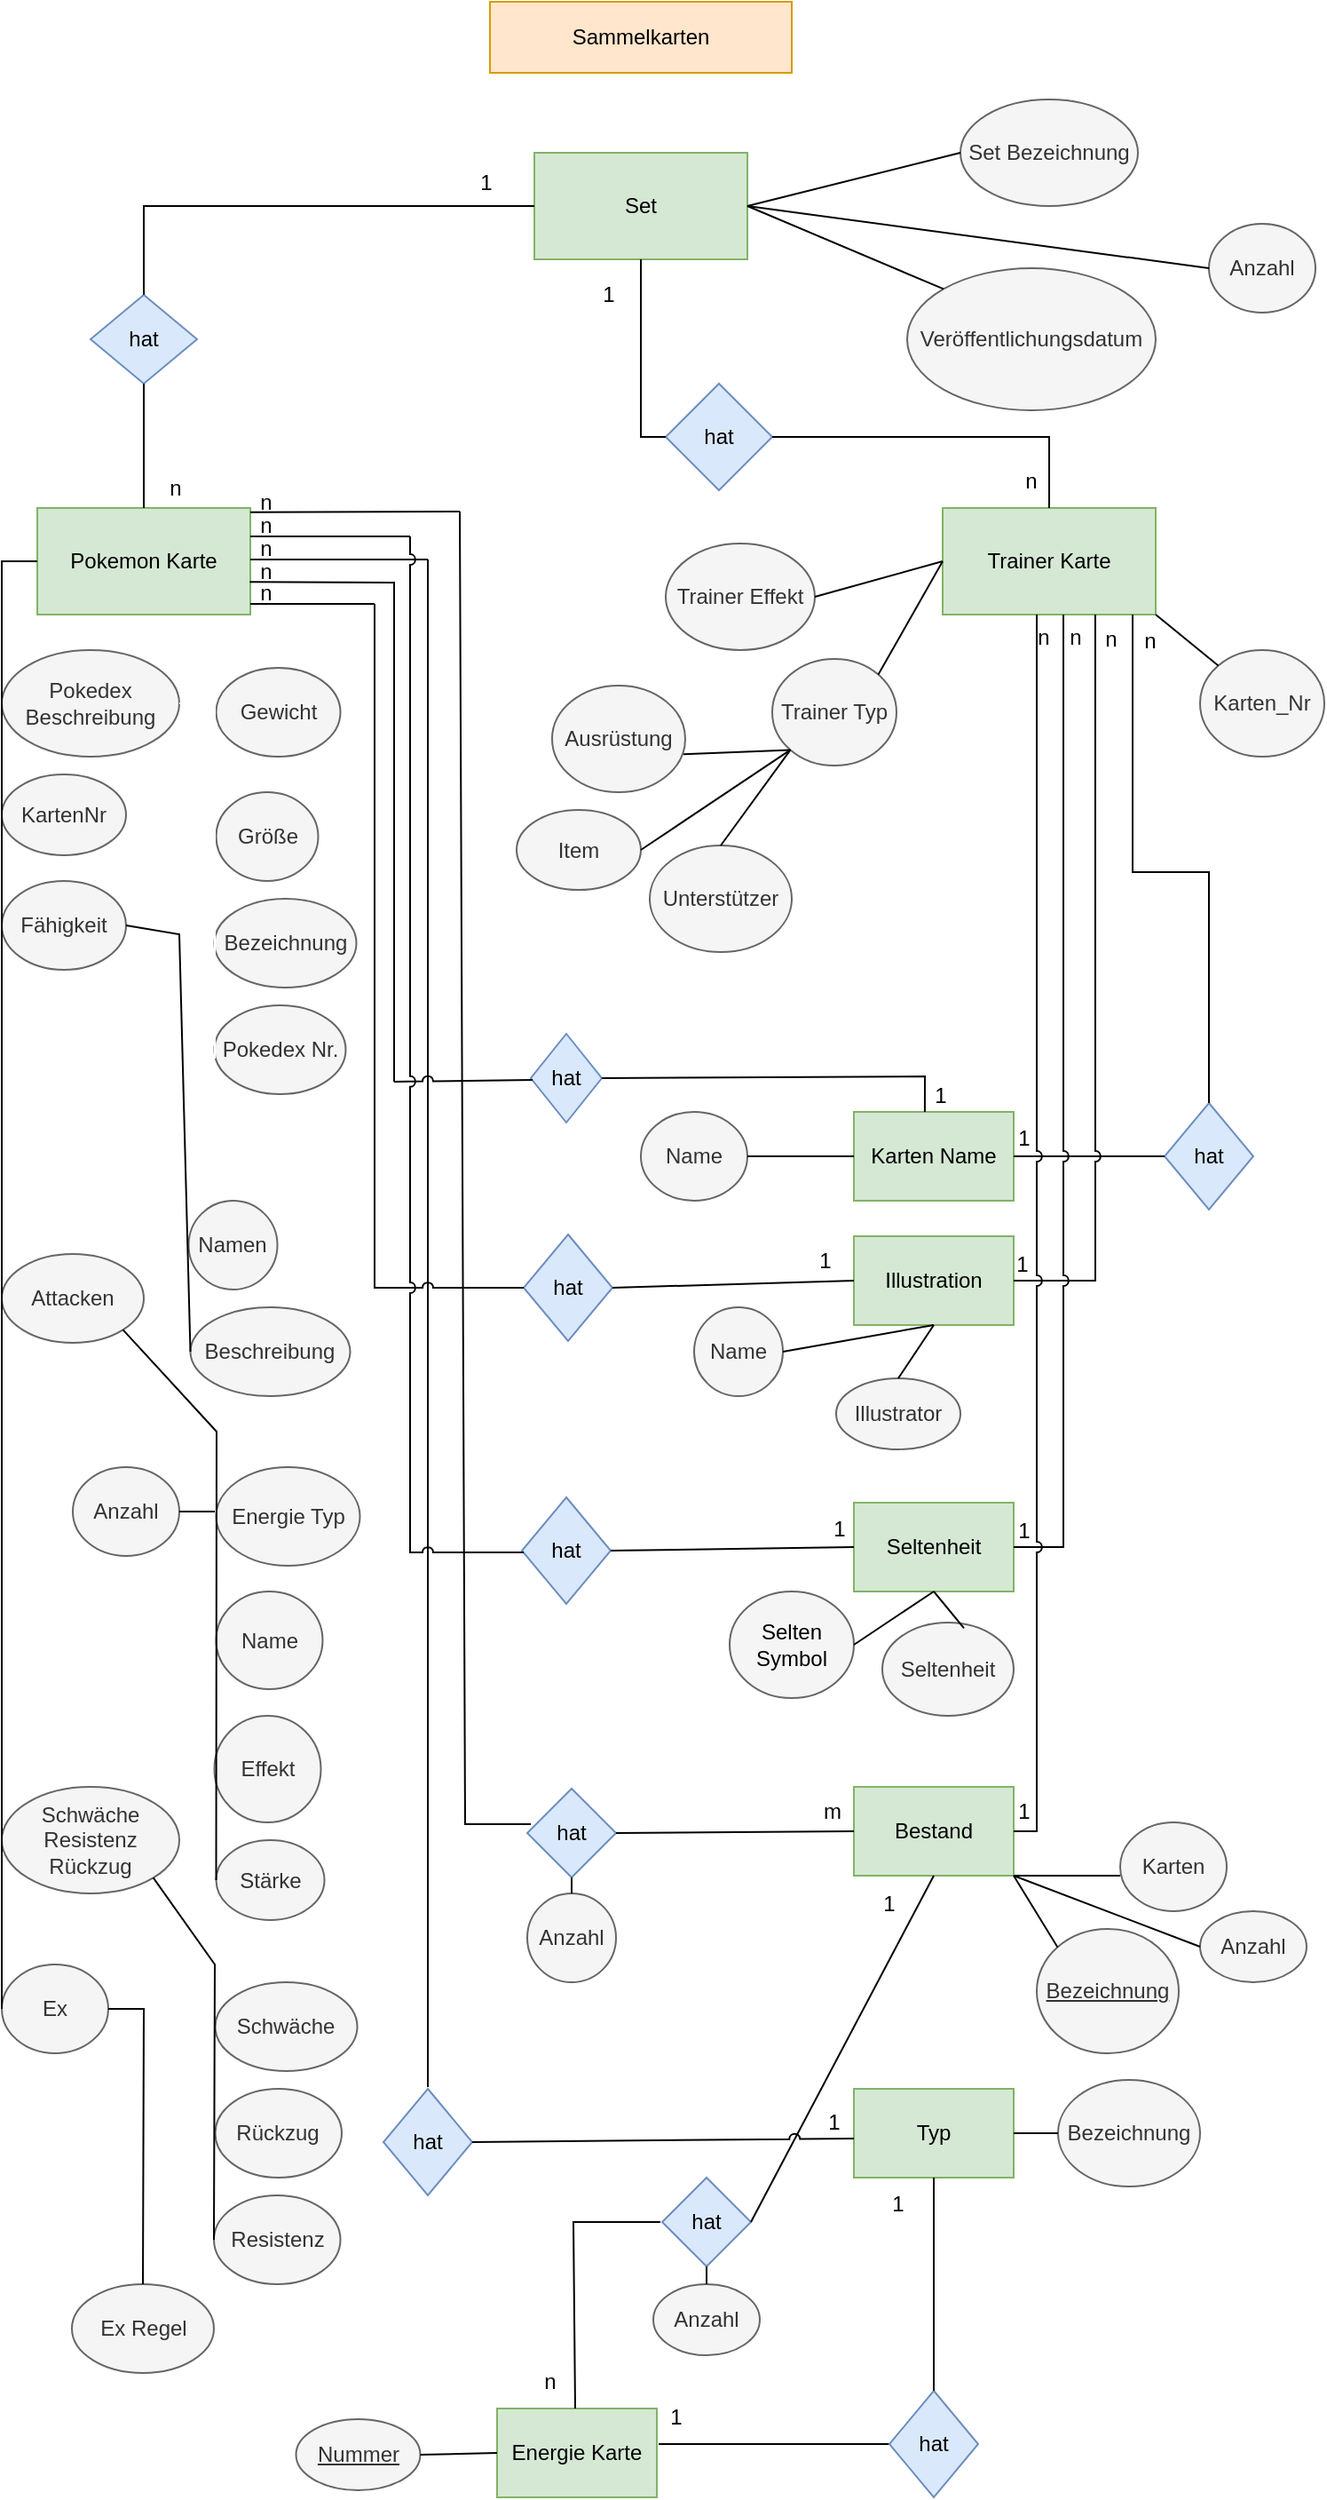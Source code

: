 <mxfile version="28.1.2">
  <diagram name="Seite-1" id="lnLcfeXu6fhnIdKeXlM9">
    <mxGraphModel dx="1678" dy="1029" grid="0" gridSize="10" guides="1" tooltips="1" connect="1" arrows="1" fold="1" page="1" pageScale="1" pageWidth="900" pageHeight="1600" background="none" math="0" shadow="0">
      <root>
        <mxCell id="0" />
        <mxCell id="1" parent="0" />
        <mxCell id="JBuUB01y0YmG9S--OoXu-1" value="Sammelkarten" style="text;html=1;align=center;verticalAlign=middle;whiteSpace=wrap;rounded=0;fillColor=#ffe6cc;strokeColor=#d79b00;fontColor=#000000;" parent="1" vertex="1">
          <mxGeometry x="353" y="90" width="170" height="40" as="geometry" />
        </mxCell>
        <mxCell id="JBuUB01y0YmG9S--OoXu-2" value="Set" style="rounded=0;whiteSpace=wrap;html=1;fillColor=#d5e8d4;strokeColor=#82b366;fontColor=#000000;" parent="1" vertex="1">
          <mxGeometry x="378" y="175" width="120" height="60" as="geometry" />
        </mxCell>
        <mxCell id="JBuUB01y0YmG9S--OoXu-3" value="Pokemon Karte" style="rounded=0;whiteSpace=wrap;html=1;fillColor=#d5e8d4;strokeColor=#82b366;fontColor=#000000;" parent="1" vertex="1">
          <mxGeometry x="98" y="375" width="120" height="60" as="geometry" />
        </mxCell>
        <mxCell id="JBuUB01y0YmG9S--OoXu-4" value="Trainer Karte" style="rounded=0;whiteSpace=wrap;html=1;fillColor=#d5e8d4;strokeColor=#82b366;fontColor=#000000;" parent="1" vertex="1">
          <mxGeometry x="608" y="375" width="120" height="60" as="geometry" />
        </mxCell>
        <mxCell id="JBuUB01y0YmG9S--OoXu-5" value="Set Bezeichnung" style="ellipse;whiteSpace=wrap;html=1;fillColor=#f5f5f5;fontColor=#333333;strokeColor=#666666;" parent="1" vertex="1">
          <mxGeometry x="618" y="145" width="100" height="60" as="geometry" />
        </mxCell>
        <mxCell id="JBuUB01y0YmG9S--OoXu-6" value="Veröffentlichungsdatum" style="ellipse;whiteSpace=wrap;html=1;fillColor=#f5f5f5;fontColor=#333333;strokeColor=#666666;" parent="1" vertex="1">
          <mxGeometry x="588" y="240" width="140" height="80" as="geometry" />
        </mxCell>
        <mxCell id="JBuUB01y0YmG9S--OoXu-7" value="Anzahl" style="ellipse;whiteSpace=wrap;html=1;fillColor=#f5f5f5;fontColor=#333333;strokeColor=#666666;" parent="1" vertex="1">
          <mxGeometry x="758" y="215" width="60" height="50" as="geometry" />
        </mxCell>
        <mxCell id="JBuUB01y0YmG9S--OoXu-8" value="" style="endArrow=none;html=1;rounded=0;exitX=1;exitY=0.5;exitDx=0;exitDy=0;entryX=0;entryY=0.5;entryDx=0;entryDy=0;" parent="1" source="JBuUB01y0YmG9S--OoXu-2" target="JBuUB01y0YmG9S--OoXu-5" edge="1">
          <mxGeometry width="50" height="50" relative="1" as="geometry">
            <mxPoint x="518" y="225" as="sourcePoint" />
            <mxPoint x="568" y="175" as="targetPoint" />
          </mxGeometry>
        </mxCell>
        <mxCell id="JBuUB01y0YmG9S--OoXu-9" value="" style="endArrow=none;html=1;rounded=0;exitX=1;exitY=0.5;exitDx=0;exitDy=0;entryX=0;entryY=0.5;entryDx=0;entryDy=0;" parent="1" source="JBuUB01y0YmG9S--OoXu-2" target="JBuUB01y0YmG9S--OoXu-7" edge="1">
          <mxGeometry width="50" height="50" relative="1" as="geometry">
            <mxPoint x="523" y="265" as="sourcePoint" />
            <mxPoint x="573" y="215" as="targetPoint" />
          </mxGeometry>
        </mxCell>
        <mxCell id="JBuUB01y0YmG9S--OoXu-10" value="" style="endArrow=none;html=1;rounded=0;exitX=1;exitY=0.5;exitDx=0;exitDy=0;entryX=0;entryY=0;entryDx=0;entryDy=0;" parent="1" source="JBuUB01y0YmG9S--OoXu-2" target="JBuUB01y0YmG9S--OoXu-6" edge="1">
          <mxGeometry width="50" height="50" relative="1" as="geometry">
            <mxPoint x="558" y="365" as="sourcePoint" />
            <mxPoint x="608" y="315" as="targetPoint" />
          </mxGeometry>
        </mxCell>
        <mxCell id="JBuUB01y0YmG9S--OoXu-11" value="hat" style="rhombus;whiteSpace=wrap;html=1;fillColor=#dae8fc;strokeColor=#6c8ebf;fontColor=#000000;" parent="1" vertex="1">
          <mxGeometry x="128" y="255" width="60" height="50" as="geometry" />
        </mxCell>
        <mxCell id="JBuUB01y0YmG9S--OoXu-12" value="hat" style="rhombus;whiteSpace=wrap;html=1;fillColor=#dae8fc;strokeColor=#6c8ebf;fontColor=#000000;" parent="1" vertex="1">
          <mxGeometry x="452" y="305" width="60" height="60" as="geometry" />
        </mxCell>
        <mxCell id="JBuUB01y0YmG9S--OoXu-14" value="" style="endArrow=none;html=1;rounded=0;entryX=0;entryY=0.5;entryDx=0;entryDy=0;exitX=0.5;exitY=0;exitDx=0;exitDy=0;" parent="1" source="JBuUB01y0YmG9S--OoXu-11" target="JBuUB01y0YmG9S--OoXu-2" edge="1">
          <mxGeometry width="50" height="50" relative="1" as="geometry">
            <mxPoint x="398" y="365" as="sourcePoint" />
            <mxPoint x="448" y="315" as="targetPoint" />
            <Array as="points">
              <mxPoint x="158" y="205" />
            </Array>
          </mxGeometry>
        </mxCell>
        <mxCell id="JBuUB01y0YmG9S--OoXu-15" value="" style="endArrow=none;html=1;rounded=0;exitX=0.5;exitY=0;exitDx=0;exitDy=0;entryX=0.5;entryY=1;entryDx=0;entryDy=0;" parent="1" source="JBuUB01y0YmG9S--OoXu-3" target="JBuUB01y0YmG9S--OoXu-11" edge="1">
          <mxGeometry width="50" height="50" relative="1" as="geometry">
            <mxPoint x="398" y="365" as="sourcePoint" />
            <mxPoint x="448" y="315" as="targetPoint" />
          </mxGeometry>
        </mxCell>
        <mxCell id="JBuUB01y0YmG9S--OoXu-16" value="" style="endArrow=none;html=1;rounded=0;entryX=0.5;entryY=1;entryDx=0;entryDy=0;exitX=0;exitY=0.5;exitDx=0;exitDy=0;" parent="1" source="JBuUB01y0YmG9S--OoXu-12" target="JBuUB01y0YmG9S--OoXu-2" edge="1">
          <mxGeometry width="50" height="50" relative="1" as="geometry">
            <mxPoint x="448" y="335" as="sourcePoint" />
            <mxPoint x="448" y="315" as="targetPoint" />
            <Array as="points">
              <mxPoint x="438" y="335" />
            </Array>
          </mxGeometry>
        </mxCell>
        <mxCell id="JBuUB01y0YmG9S--OoXu-17" value="" style="endArrow=none;html=1;rounded=0;entryX=1;entryY=0.5;entryDx=0;entryDy=0;exitX=0.5;exitY=0;exitDx=0;exitDy=0;" parent="1" source="JBuUB01y0YmG9S--OoXu-4" target="JBuUB01y0YmG9S--OoXu-12" edge="1">
          <mxGeometry width="50" height="50" relative="1" as="geometry">
            <mxPoint x="398" y="365" as="sourcePoint" />
            <mxPoint x="448" y="315" as="targetPoint" />
            <Array as="points">
              <mxPoint x="668" y="335" />
            </Array>
          </mxGeometry>
        </mxCell>
        <mxCell id="JBuUB01y0YmG9S--OoXu-18" value="Trainer Typ" style="ellipse;whiteSpace=wrap;html=1;fillColor=#f5f5f5;fontColor=#333333;strokeColor=#666666;" parent="1" vertex="1">
          <mxGeometry x="512" y="460" width="70" height="60" as="geometry" />
        </mxCell>
        <mxCell id="JBuUB01y0YmG9S--OoXu-19" value="Trainer Effekt" style="ellipse;whiteSpace=wrap;html=1;fillColor=#f5f5f5;fontColor=#333333;strokeColor=#666666;" parent="1" vertex="1">
          <mxGeometry x="452" y="395" width="84" height="60" as="geometry" />
        </mxCell>
        <mxCell id="JBuUB01y0YmG9S--OoXu-20" value="Karten_Nr" style="ellipse;whiteSpace=wrap;html=1;fillColor=#f5f5f5;fontColor=#333333;strokeColor=#666666;" parent="1" vertex="1">
          <mxGeometry x="753" y="455" width="70" height="60" as="geometry" />
        </mxCell>
        <mxCell id="JBuUB01y0YmG9S--OoXu-21" value="" style="endArrow=none;html=1;rounded=0;entryX=0;entryY=0.5;entryDx=0;entryDy=0;exitX=1;exitY=0;exitDx=0;exitDy=0;" parent="1" source="JBuUB01y0YmG9S--OoXu-18" target="JBuUB01y0YmG9S--OoXu-4" edge="1">
          <mxGeometry width="50" height="50" relative="1" as="geometry">
            <mxPoint x="398" y="565" as="sourcePoint" />
            <mxPoint x="448" y="515" as="targetPoint" />
          </mxGeometry>
        </mxCell>
        <mxCell id="JBuUB01y0YmG9S--OoXu-22" value="" style="endArrow=none;html=1;rounded=0;entryX=0;entryY=0.5;entryDx=0;entryDy=0;exitX=1;exitY=0.5;exitDx=0;exitDy=0;" parent="1" source="JBuUB01y0YmG9S--OoXu-19" target="JBuUB01y0YmG9S--OoXu-4" edge="1">
          <mxGeometry width="50" height="50" relative="1" as="geometry">
            <mxPoint x="398" y="565" as="sourcePoint" />
            <mxPoint x="448" y="515" as="targetPoint" />
          </mxGeometry>
        </mxCell>
        <mxCell id="JBuUB01y0YmG9S--OoXu-23" value="" style="endArrow=none;html=1;rounded=0;entryX=1;entryY=1;entryDx=0;entryDy=0;exitX=0;exitY=0;exitDx=0;exitDy=0;" parent="1" source="JBuUB01y0YmG9S--OoXu-20" target="JBuUB01y0YmG9S--OoXu-4" edge="1">
          <mxGeometry width="50" height="50" relative="1" as="geometry">
            <mxPoint x="398" y="565" as="sourcePoint" />
            <mxPoint x="448" y="515" as="targetPoint" />
          </mxGeometry>
        </mxCell>
        <mxCell id="JBuUB01y0YmG9S--OoXu-24" value="Ausrüstung" style="ellipse;whiteSpace=wrap;html=1;fillColor=#f5f5f5;fontColor=#333333;strokeColor=#666666;" parent="1" vertex="1">
          <mxGeometry x="388" y="475" width="75" height="60" as="geometry" />
        </mxCell>
        <mxCell id="JBuUB01y0YmG9S--OoXu-25" value="Unterstützer" style="ellipse;whiteSpace=wrap;html=1;fillColor=#f5f5f5;fontColor=#333333;strokeColor=#666666;" parent="1" vertex="1">
          <mxGeometry x="443" y="565" width="80" height="60" as="geometry" />
        </mxCell>
        <mxCell id="JBuUB01y0YmG9S--OoXu-26" value="Item" style="ellipse;whiteSpace=wrap;html=1;fillColor=#f5f5f5;fontColor=#333333;strokeColor=#666666;" parent="1" vertex="1">
          <mxGeometry x="368" y="545" width="70" height="45" as="geometry" />
        </mxCell>
        <mxCell id="JBuUB01y0YmG9S--OoXu-27" value="" style="endArrow=none;html=1;rounded=0;entryX=0;entryY=1;entryDx=0;entryDy=0;exitX=0.987;exitY=0.644;exitDx=0;exitDy=0;exitPerimeter=0;" parent="1" source="JBuUB01y0YmG9S--OoXu-24" target="JBuUB01y0YmG9S--OoXu-18" edge="1">
          <mxGeometry width="50" height="50" relative="1" as="geometry">
            <mxPoint x="398" y="665" as="sourcePoint" />
            <mxPoint x="448" y="615" as="targetPoint" />
          </mxGeometry>
        </mxCell>
        <mxCell id="JBuUB01y0YmG9S--OoXu-28" value="" style="endArrow=none;html=1;rounded=0;entryX=0;entryY=1;entryDx=0;entryDy=0;exitX=1;exitY=0.5;exitDx=0;exitDy=0;" parent="1" source="JBuUB01y0YmG9S--OoXu-26" target="JBuUB01y0YmG9S--OoXu-18" edge="1">
          <mxGeometry width="50" height="50" relative="1" as="geometry">
            <mxPoint x="398" y="665" as="sourcePoint" />
            <mxPoint x="448" y="615" as="targetPoint" />
          </mxGeometry>
        </mxCell>
        <mxCell id="JBuUB01y0YmG9S--OoXu-29" value="" style="endArrow=none;html=1;rounded=0;entryX=0;entryY=1;entryDx=0;entryDy=0;exitX=0.5;exitY=0;exitDx=0;exitDy=0;" parent="1" source="JBuUB01y0YmG9S--OoXu-25" target="JBuUB01y0YmG9S--OoXu-18" edge="1">
          <mxGeometry width="50" height="50" relative="1" as="geometry">
            <mxPoint x="398" y="665" as="sourcePoint" />
            <mxPoint x="448" y="615" as="targetPoint" />
          </mxGeometry>
        </mxCell>
        <mxCell id="JBuUB01y0YmG9S--OoXu-30" value="Pokedex Beschreibung" style="ellipse;whiteSpace=wrap;html=1;fillColor=#f5f5f5;fontColor=#333333;strokeColor=#666666;" parent="1" vertex="1">
          <mxGeometry x="78" y="455" width="100" height="60" as="geometry" />
        </mxCell>
        <mxCell id="JBuUB01y0YmG9S--OoXu-31" value="KartenNr" style="ellipse;whiteSpace=wrap;html=1;fillColor=#f5f5f5;fontColor=#333333;strokeColor=#666666;" parent="1" vertex="1">
          <mxGeometry x="78" y="525" width="70" height="45.5" as="geometry" />
        </mxCell>
        <mxCell id="JBuUB01y0YmG9S--OoXu-32" value="Fähigkeit" style="ellipse;whiteSpace=wrap;html=1;fillColor=#f5f5f5;fontColor=#333333;strokeColor=#666666;" parent="1" vertex="1">
          <mxGeometry x="78" y="585" width="70" height="50" as="geometry" />
        </mxCell>
        <mxCell id="JBuUB01y0YmG9S--OoXu-33" value="Attacken" style="ellipse;whiteSpace=wrap;html=1;fillColor=#f5f5f5;fontColor=#333333;strokeColor=#666666;" parent="1" vertex="1">
          <mxGeometry x="78" y="795" width="80" height="50" as="geometry" />
        </mxCell>
        <mxCell id="JBuUB01y0YmG9S--OoXu-34" value="Schwäche&lt;div&gt;Resistenz&lt;/div&gt;&lt;div&gt;Rückzug&lt;/div&gt;" style="ellipse;whiteSpace=wrap;html=1;fillColor=#f5f5f5;fontColor=#333333;strokeColor=#666666;" parent="1" vertex="1">
          <mxGeometry x="78" y="1095" width="100" height="60" as="geometry" />
        </mxCell>
        <mxCell id="JBuUB01y0YmG9S--OoXu-35" value="Ex" style="ellipse;whiteSpace=wrap;html=1;fillColor=#f5f5f5;fontColor=#333333;strokeColor=#666666;" parent="1" vertex="1">
          <mxGeometry x="78" y="1195" width="60" height="50" as="geometry" />
        </mxCell>
        <mxCell id="JBuUB01y0YmG9S--OoXu-36" value="" style="endArrow=none;html=1;rounded=0;entryX=0;entryY=0.5;entryDx=0;entryDy=0;exitX=0;exitY=0.5;exitDx=0;exitDy=0;" parent="1" source="JBuUB01y0YmG9S--OoXu-30" target="JBuUB01y0YmG9S--OoXu-3" edge="1">
          <mxGeometry width="50" height="50" relative="1" as="geometry">
            <mxPoint x="398" y="565" as="sourcePoint" />
            <mxPoint x="448" y="515" as="targetPoint" />
            <Array as="points">
              <mxPoint x="78" y="405" />
            </Array>
          </mxGeometry>
        </mxCell>
        <mxCell id="JBuUB01y0YmG9S--OoXu-37" value="" style="endArrow=none;html=1;rounded=0;entryX=0;entryY=0.5;entryDx=0;entryDy=0;exitX=0;exitY=0.5;exitDx=0;exitDy=0;" parent="1" source="JBuUB01y0YmG9S--OoXu-35" target="JBuUB01y0YmG9S--OoXu-30" edge="1">
          <mxGeometry width="50" height="50" relative="1" as="geometry">
            <mxPoint x="198" y="605" as="sourcePoint" />
            <mxPoint x="248" y="555" as="targetPoint" />
          </mxGeometry>
        </mxCell>
        <mxCell id="JBuUB01y0YmG9S--OoXu-38" value="Bezeichnung" style="ellipse;whiteSpace=wrap;html=1;fillColor=#f5f5f5;fontColor=#333333;strokeColor=#666666;" parent="1" vertex="1">
          <mxGeometry x="197.75" y="595" width="80" height="50" as="geometry" />
        </mxCell>
        <mxCell id="JBuUB01y0YmG9S--OoXu-39" value="Pokedex Nr." style="ellipse;whiteSpace=wrap;html=1;fillColor=#f5f5f5;fontColor=#333333;strokeColor=#666666;" parent="1" vertex="1">
          <mxGeometry x="197.75" y="655" width="74" height="50" as="geometry" />
        </mxCell>
        <mxCell id="JBuUB01y0YmG9S--OoXu-40" value="Größe" style="ellipse;whiteSpace=wrap;html=1;fillColor=#f5f5f5;fontColor=#333333;strokeColor=#666666;" parent="1" vertex="1">
          <mxGeometry x="198.75" y="535" width="57.5" height="50" as="geometry" />
        </mxCell>
        <mxCell id="JBuUB01y0YmG9S--OoXu-41" value="Gewicht" style="ellipse;whiteSpace=wrap;html=1;fillColor=#f5f5f5;fontColor=#333333;strokeColor=#666666;" parent="1" vertex="1">
          <mxGeometry x="198.75" y="465" width="70" height="50" as="geometry" />
        </mxCell>
        <mxCell id="JBuUB01y0YmG9S--OoXu-42" value="" style="endArrow=none;html=1;rounded=0;entryX=1;entryY=0.5;entryDx=0;entryDy=0;fillColor=#f8cecc;strokeColor=#FFFFFF;" parent="1" target="JBuUB01y0YmG9S--OoXu-30" edge="1">
          <mxGeometry width="50" height="50" relative="1" as="geometry">
            <mxPoint x="198" y="685" as="sourcePoint" />
            <mxPoint x="248" y="735" as="targetPoint" />
            <Array as="points">
              <mxPoint x="198" y="485" />
            </Array>
          </mxGeometry>
        </mxCell>
        <mxCell id="JBuUB01y0YmG9S--OoXu-43" value="Namen" style="ellipse;whiteSpace=wrap;html=1;fillColor=#f5f5f5;fontColor=#333333;strokeColor=#666666;" parent="1" vertex="1">
          <mxGeometry x="183.25" y="765" width="50" height="50" as="geometry" />
        </mxCell>
        <mxCell id="JBuUB01y0YmG9S--OoXu-44" value="Beschreibung" style="ellipse;whiteSpace=wrap;html=1;fillColor=#f5f5f5;fontColor=#333333;strokeColor=#666666;" parent="1" vertex="1">
          <mxGeometry x="184.25" y="825" width="90" height="50" as="geometry" />
        </mxCell>
        <mxCell id="JBuUB01y0YmG9S--OoXu-45" value="" style="endArrow=none;html=1;rounded=0;exitX=1;exitY=0.5;exitDx=0;exitDy=0;entryX=0;entryY=0.5;entryDx=0;entryDy=0;" parent="1" source="JBuUB01y0YmG9S--OoXu-32" target="JBuUB01y0YmG9S--OoXu-44" edge="1">
          <mxGeometry width="50" height="50" relative="1" as="geometry">
            <mxPoint x="278" y="775" as="sourcePoint" />
            <mxPoint x="328" y="725" as="targetPoint" />
            <Array as="points">
              <mxPoint x="178" y="615" />
            </Array>
          </mxGeometry>
        </mxCell>
        <mxCell id="JBuUB01y0YmG9S--OoXu-46" value="Name" style="ellipse;whiteSpace=wrap;html=1;fillColor=#f5f5f5;fontColor=#333333;strokeColor=#666666;" parent="1" vertex="1">
          <mxGeometry x="198.75" y="985" width="60" height="55" as="geometry" />
        </mxCell>
        <mxCell id="JBuUB01y0YmG9S--OoXu-47" value="Stärke" style="ellipse;whiteSpace=wrap;html=1;fillColor=#f5f5f5;fontColor=#333333;strokeColor=#666666;" parent="1" vertex="1">
          <mxGeometry x="198.75" y="1125" width="61" height="45" as="geometry" />
        </mxCell>
        <mxCell id="JBuUB01y0YmG9S--OoXu-48" value="Energie Typ" style="ellipse;whiteSpace=wrap;html=1;fillColor=#f5f5f5;fontColor=#333333;strokeColor=#666666;" parent="1" vertex="1">
          <mxGeometry x="198.75" y="915" width="81" height="55.5" as="geometry" />
        </mxCell>
        <mxCell id="JBuUB01y0YmG9S--OoXu-49" value="Effekt" style="ellipse;whiteSpace=wrap;html=1;fillColor=#f5f5f5;fontColor=#333333;strokeColor=#666666;" parent="1" vertex="1">
          <mxGeometry x="197.75" y="1055" width="60" height="60" as="geometry" />
        </mxCell>
        <mxCell id="JBuUB01y0YmG9S--OoXu-50" value="" style="endArrow=none;html=1;rounded=0;exitX=1;exitY=1;exitDx=0;exitDy=0;entryX=0;entryY=0.5;entryDx=0;entryDy=0;" parent="1" source="JBuUB01y0YmG9S--OoXu-33" target="JBuUB01y0YmG9S--OoXu-47" edge="1">
          <mxGeometry width="50" height="50" relative="1" as="geometry">
            <mxPoint x="398" y="1065" as="sourcePoint" />
            <mxPoint x="448" y="1015" as="targetPoint" />
            <Array as="points">
              <mxPoint x="199" y="895" />
            </Array>
          </mxGeometry>
        </mxCell>
        <mxCell id="JBuUB01y0YmG9S--OoXu-51" value="Anzahl" style="ellipse;whiteSpace=wrap;html=1;fillColor=#f5f5f5;fontColor=#333333;strokeColor=#666666;" parent="1" vertex="1">
          <mxGeometry x="118" y="915" width="60" height="50" as="geometry" />
        </mxCell>
        <mxCell id="nbM8Hq8pheFeszZAbYML-1" value="Schwäche" style="ellipse;whiteSpace=wrap;html=1;fillColor=#f5f5f5;fontColor=#333333;strokeColor=#666666;" parent="1" vertex="1">
          <mxGeometry x="198.25" y="1205" width="80" height="50" as="geometry" />
        </mxCell>
        <mxCell id="nbM8Hq8pheFeszZAbYML-2" value="Resistenz" style="ellipse;whiteSpace=wrap;html=1;fillColor=#f5f5f5;fontColor=#333333;strokeColor=#666666;" parent="1" vertex="1">
          <mxGeometry x="197.5" y="1325" width="71.25" height="50" as="geometry" />
        </mxCell>
        <mxCell id="nbM8Hq8pheFeszZAbYML-3" value="Rückzug" style="ellipse;whiteSpace=wrap;html=1;fillColor=#f5f5f5;fontColor=#333333;strokeColor=#666666;" parent="1" vertex="1">
          <mxGeometry x="198.25" y="1265" width="71.25" height="50" as="geometry" />
        </mxCell>
        <mxCell id="nbM8Hq8pheFeszZAbYML-4" value="" style="endArrow=none;html=1;rounded=0;exitX=1;exitY=1;exitDx=0;exitDy=0;entryX=0;entryY=0.5;entryDx=0;entryDy=0;" parent="1" source="JBuUB01y0YmG9S--OoXu-34" target="nbM8Hq8pheFeszZAbYML-2" edge="1">
          <mxGeometry width="50" height="50" relative="1" as="geometry">
            <mxPoint x="398" y="1315" as="sourcePoint" />
            <mxPoint x="448" y="1265" as="targetPoint" />
            <Array as="points">
              <mxPoint x="198" y="1195" />
            </Array>
          </mxGeometry>
        </mxCell>
        <mxCell id="nbM8Hq8pheFeszZAbYML-5" value="Ex Regel" style="ellipse;whiteSpace=wrap;html=1;fillColor=#f5f5f5;fontColor=#333333;strokeColor=#666666;" parent="1" vertex="1">
          <mxGeometry x="117.5" y="1375" width="80" height="50" as="geometry" />
        </mxCell>
        <mxCell id="nbM8Hq8pheFeszZAbYML-6" value="" style="endArrow=none;html=1;rounded=0;entryX=1;entryY=0.5;entryDx=0;entryDy=0;exitX=0.5;exitY=0;exitDx=0;exitDy=0;" parent="1" source="nbM8Hq8pheFeszZAbYML-5" target="JBuUB01y0YmG9S--OoXu-35" edge="1">
          <mxGeometry width="50" height="50" relative="1" as="geometry">
            <mxPoint x="108" y="1335" as="sourcePoint" />
            <mxPoint x="158" y="1285" as="targetPoint" />
            <Array as="points">
              <mxPoint x="158" y="1220" />
            </Array>
          </mxGeometry>
        </mxCell>
        <mxCell id="nbM8Hq8pheFeszZAbYML-7" value="Energie Karte" style="rounded=0;whiteSpace=wrap;html=1;fillColor=#d5e8d4;strokeColor=#82b366;fontColor=#000000;" parent="1" vertex="1">
          <mxGeometry x="357" y="1445" width="90" height="50" as="geometry" />
        </mxCell>
        <mxCell id="nbM8Hq8pheFeszZAbYML-8" value="Typ" style="rounded=0;whiteSpace=wrap;html=1;fillColor=#d5e8d4;strokeColor=#82b366;fontColor=#000000;" parent="1" vertex="1">
          <mxGeometry x="558" y="1265" width="90" height="50" as="geometry" />
        </mxCell>
        <mxCell id="nbM8Hq8pheFeszZAbYML-9" value="Karten Name" style="rounded=0;whiteSpace=wrap;html=1;fillColor=#d5e8d4;strokeColor=#82b366;fontColor=#000000;" parent="1" vertex="1">
          <mxGeometry x="558" y="715" width="90" height="50" as="geometry" />
        </mxCell>
        <mxCell id="nbM8Hq8pheFeszZAbYML-10" value="Illustration" style="rounded=0;whiteSpace=wrap;html=1;fillColor=#d5e8d4;strokeColor=#82b366;fontColor=#000000;" parent="1" vertex="1">
          <mxGeometry x="558" y="785" width="90" height="50" as="geometry" />
        </mxCell>
        <mxCell id="nbM8Hq8pheFeszZAbYML-11" value="Seltenheit" style="rounded=0;whiteSpace=wrap;html=1;fillColor=#d5e8d4;strokeColor=#82b366;fontColor=#000000;" parent="1" vertex="1">
          <mxGeometry x="558" y="935" width="90" height="50" as="geometry" />
        </mxCell>
        <mxCell id="nbM8Hq8pheFeszZAbYML-12" value="Bestand" style="rounded=0;whiteSpace=wrap;html=1;fillColor=#d5e8d4;strokeColor=#82b366;fontColor=#000000;" parent="1" vertex="1">
          <mxGeometry x="558" y="1095" width="90" height="50" as="geometry" />
        </mxCell>
        <mxCell id="nbM8Hq8pheFeszZAbYML-13" value="hat" style="rhombus;whiteSpace=wrap;html=1;fillColor=#dae8fc;strokeColor=#6c8ebf;fontColor=#000000;" parent="1" vertex="1">
          <mxGeometry x="733" y="710" width="50" height="60" as="geometry" />
        </mxCell>
        <mxCell id="nbM8Hq8pheFeszZAbYML-14" value="" style="endArrow=none;html=1;rounded=0;exitX=0.5;exitY=0;exitDx=0;exitDy=0;curved=0;" parent="1" source="nbM8Hq8pheFeszZAbYML-13" edge="1">
          <mxGeometry width="50" height="50" relative="1" as="geometry">
            <mxPoint x="688" y="585" as="sourcePoint" />
            <mxPoint x="715" y="435" as="targetPoint" />
            <Array as="points">
              <mxPoint x="758" y="580" />
              <mxPoint x="730" y="580" />
              <mxPoint x="715" y="580" />
            </Array>
          </mxGeometry>
        </mxCell>
        <mxCell id="nbM8Hq8pheFeszZAbYML-15" value="" style="endArrow=none;html=1;rounded=0;entryX=0;entryY=0.5;entryDx=0;entryDy=0;exitX=1;exitY=0.5;exitDx=0;exitDy=0;" parent="1" source="nbM8Hq8pheFeszZAbYML-9" target="nbM8Hq8pheFeszZAbYML-13" edge="1">
          <mxGeometry width="50" height="50" relative="1" as="geometry">
            <mxPoint x="398" y="715" as="sourcePoint" />
            <mxPoint x="448" y="665" as="targetPoint" />
          </mxGeometry>
        </mxCell>
        <mxCell id="nbM8Hq8pheFeszZAbYML-16" value="Name" style="ellipse;whiteSpace=wrap;html=1;fillColor=#f5f5f5;fontColor=#333333;strokeColor=#666666;" parent="1" vertex="1">
          <mxGeometry x="438" y="715" width="60" height="50" as="geometry" />
        </mxCell>
        <mxCell id="nbM8Hq8pheFeszZAbYML-17" value="" style="endArrow=none;html=1;rounded=0;entryX=0;entryY=0.5;entryDx=0;entryDy=0;exitX=1;exitY=0.5;exitDx=0;exitDy=0;" parent="1" source="nbM8Hq8pheFeszZAbYML-16" target="nbM8Hq8pheFeszZAbYML-9" edge="1">
          <mxGeometry width="50" height="50" relative="1" as="geometry">
            <mxPoint x="398" y="715" as="sourcePoint" />
            <mxPoint x="448" y="665" as="targetPoint" />
          </mxGeometry>
        </mxCell>
        <mxCell id="zjV0nAdQZKRBlsu9iDrf-1" value="" style="endArrow=none;html=1;rounded=0;entryX=0.583;entryY=1;entryDx=0;entryDy=0;entryPerimeter=0;exitX=1;exitY=0.5;exitDx=0;exitDy=0;jumpStyle=arc;" parent="1" source="nbM8Hq8pheFeszZAbYML-10" edge="1">
          <mxGeometry width="50" height="50" relative="1" as="geometry">
            <mxPoint x="664" y="810" as="sourcePoint" />
            <mxPoint x="693.96" y="435" as="targetPoint" />
            <Array as="points">
              <mxPoint x="694" y="810" />
            </Array>
          </mxGeometry>
        </mxCell>
        <mxCell id="zjV0nAdQZKRBlsu9iDrf-2" value="Illustrator" style="ellipse;whiteSpace=wrap;html=1;fillColor=#f5f5f5;fontColor=#333333;strokeColor=#666666;" parent="1" vertex="1">
          <mxGeometry x="548" y="865" width="70" height="40" as="geometry" />
        </mxCell>
        <mxCell id="zjV0nAdQZKRBlsu9iDrf-3" value="Name" style="ellipse;whiteSpace=wrap;html=1;fillColor=#f5f5f5;fontColor=#333333;strokeColor=#666666;" parent="1" vertex="1">
          <mxGeometry x="468" y="825" width="50" height="50" as="geometry" />
        </mxCell>
        <mxCell id="zjV0nAdQZKRBlsu9iDrf-4" value="" style="endArrow=none;html=1;rounded=0;entryX=0.5;entryY=1;entryDx=0;entryDy=0;exitX=0.5;exitY=0;exitDx=0;exitDy=0;" parent="1" source="zjV0nAdQZKRBlsu9iDrf-2" target="nbM8Hq8pheFeszZAbYML-10" edge="1">
          <mxGeometry width="50" height="50" relative="1" as="geometry">
            <mxPoint x="398" y="815" as="sourcePoint" />
            <mxPoint x="448" y="765" as="targetPoint" />
          </mxGeometry>
        </mxCell>
        <mxCell id="zjV0nAdQZKRBlsu9iDrf-5" value="" style="endArrow=none;html=1;rounded=0;exitX=1;exitY=0.5;exitDx=0;exitDy=0;entryX=0.5;entryY=1;entryDx=0;entryDy=0;" parent="1" source="zjV0nAdQZKRBlsu9iDrf-3" target="nbM8Hq8pheFeszZAbYML-10" edge="1">
          <mxGeometry width="50" height="50" relative="1" as="geometry">
            <mxPoint x="398" y="815" as="sourcePoint" />
            <mxPoint x="558" y="810" as="targetPoint" />
          </mxGeometry>
        </mxCell>
        <mxCell id="zjV0nAdQZKRBlsu9iDrf-6" value="" style="endArrow=none;html=1;rounded=0;exitX=1;exitY=0.5;exitDx=0;exitDy=0;entryX=0.5;entryY=1;entryDx=0;entryDy=0;jumpStyle=arc;" parent="1" source="nbM8Hq8pheFeszZAbYML-11" edge="1">
          <mxGeometry width="50" height="50" relative="1" as="geometry">
            <mxPoint x="656" y="960" as="sourcePoint" />
            <mxPoint x="676" y="435" as="targetPoint" />
            <Array as="points">
              <mxPoint x="676" y="960" />
            </Array>
          </mxGeometry>
        </mxCell>
        <mxCell id="zjV0nAdQZKRBlsu9iDrf-7" value="Seltenheit" style="ellipse;whiteSpace=wrap;html=1;fillColor=#f5f5f5;fontColor=#333333;strokeColor=#666666;" parent="1" vertex="1">
          <mxGeometry x="574" y="1002.5" width="74" height="52.5" as="geometry" />
        </mxCell>
        <mxCell id="zjV0nAdQZKRBlsu9iDrf-8" value="Selten Symbol" style="ellipse;whiteSpace=wrap;html=1;fillColor=#f5f5f5;strokeColor=#666666;fontColor=#000000;" parent="1" vertex="1">
          <mxGeometry x="488" y="985" width="70" height="60" as="geometry" />
        </mxCell>
        <mxCell id="zjV0nAdQZKRBlsu9iDrf-10" value="" style="endArrow=none;html=1;rounded=0;entryX=0.5;entryY=1;entryDx=0;entryDy=0;exitX=1;exitY=0.5;exitDx=0;exitDy=0;" parent="1" source="zjV0nAdQZKRBlsu9iDrf-8" target="nbM8Hq8pheFeszZAbYML-11" edge="1">
          <mxGeometry width="50" height="50" relative="1" as="geometry">
            <mxPoint x="492" y="995" as="sourcePoint" />
            <mxPoint x="542" y="945" as="targetPoint" />
          </mxGeometry>
        </mxCell>
        <mxCell id="zjV0nAdQZKRBlsu9iDrf-11" value="" style="endArrow=none;html=1;rounded=0;exitX=1;exitY=0.5;exitDx=0;exitDy=0;jumpStyle=arc;" parent="1" source="nbM8Hq8pheFeszZAbYML-12" edge="1">
          <mxGeometry width="50" height="50" relative="1" as="geometry">
            <mxPoint x="658" y="835" as="sourcePoint" />
            <mxPoint x="661" y="435" as="targetPoint" />
            <Array as="points">
              <mxPoint x="661" y="1120" />
            </Array>
          </mxGeometry>
        </mxCell>
        <mxCell id="zjV0nAdQZKRBlsu9iDrf-12" value="Karten" style="ellipse;whiteSpace=wrap;html=1;fillColor=#f5f5f5;fontColor=#333333;strokeColor=#666666;" parent="1" vertex="1">
          <mxGeometry x="708" y="1115" width="60" height="50" as="geometry" />
        </mxCell>
        <mxCell id="zjV0nAdQZKRBlsu9iDrf-13" value="Anzahl" style="ellipse;whiteSpace=wrap;html=1;fillColor=#f5f5f5;fontColor=#333333;strokeColor=#666666;" parent="1" vertex="1">
          <mxGeometry x="753" y="1165" width="60" height="40" as="geometry" />
        </mxCell>
        <mxCell id="zjV0nAdQZKRBlsu9iDrf-14" value="&lt;u&gt;Bezeichnung&lt;/u&gt;" style="ellipse;whiteSpace=wrap;html=1;fillColor=#f5f5f5;fontColor=#333333;strokeColor=#666666;" parent="1" vertex="1">
          <mxGeometry x="661" y="1175" width="80" height="70" as="geometry" />
        </mxCell>
        <mxCell id="zjV0nAdQZKRBlsu9iDrf-15" value="" style="endArrow=none;html=1;rounded=0;" parent="1" edge="1">
          <mxGeometry width="50" height="50" relative="1" as="geometry">
            <mxPoint x="708" y="1145" as="sourcePoint" />
            <mxPoint x="648" y="1145" as="targetPoint" />
          </mxGeometry>
        </mxCell>
        <mxCell id="zjV0nAdQZKRBlsu9iDrf-16" value="" style="endArrow=none;html=1;rounded=0;exitX=0;exitY=0.5;exitDx=0;exitDy=0;" parent="1" source="zjV0nAdQZKRBlsu9iDrf-13" edge="1">
          <mxGeometry width="50" height="50" relative="1" as="geometry">
            <mxPoint x="398" y="1115" as="sourcePoint" />
            <mxPoint x="648" y="1145" as="targetPoint" />
          </mxGeometry>
        </mxCell>
        <mxCell id="zjV0nAdQZKRBlsu9iDrf-17" value="" style="endArrow=none;html=1;rounded=0;exitX=0;exitY=0;exitDx=0;exitDy=0;entryX=1;entryY=1;entryDx=0;entryDy=0;" parent="1" source="zjV0nAdQZKRBlsu9iDrf-14" target="nbM8Hq8pheFeszZAbYML-12" edge="1">
          <mxGeometry width="50" height="50" relative="1" as="geometry">
            <mxPoint x="398" y="1115" as="sourcePoint" />
            <mxPoint x="558" y="1115" as="targetPoint" />
          </mxGeometry>
        </mxCell>
        <mxCell id="zjV0nAdQZKRBlsu9iDrf-18" value="&lt;u&gt;Nummer&lt;/u&gt;" style="ellipse;whiteSpace=wrap;html=1;fillColor=#f5f5f5;fontColor=#333333;strokeColor=#666666;" parent="1" vertex="1">
          <mxGeometry x="243.75" y="1451" width="70" height="40" as="geometry" />
        </mxCell>
        <mxCell id="zjV0nAdQZKRBlsu9iDrf-19" value="" style="endArrow=none;html=1;rounded=0;exitX=1;exitY=0.5;exitDx=0;exitDy=0;entryX=0;entryY=0.5;entryDx=0;entryDy=0;" parent="1" source="zjV0nAdQZKRBlsu9iDrf-18" target="nbM8Hq8pheFeszZAbYML-7" edge="1">
          <mxGeometry width="50" height="50" relative="1" as="geometry">
            <mxPoint x="398" y="1415" as="sourcePoint" />
            <mxPoint x="448" y="1365" as="targetPoint" />
          </mxGeometry>
        </mxCell>
        <mxCell id="zjV0nAdQZKRBlsu9iDrf-20" value="" style="endArrow=none;html=1;rounded=0;entryX=0;entryY=0.5;entryDx=0;entryDy=0;" parent="1" target="zjV0nAdQZKRBlsu9iDrf-21" edge="1">
          <mxGeometry width="50" height="50" relative="1" as="geometry">
            <mxPoint x="448" y="1465" as="sourcePoint" />
            <mxPoint x="448" y="1365" as="targetPoint" />
          </mxGeometry>
        </mxCell>
        <mxCell id="zjV0nAdQZKRBlsu9iDrf-21" value="hat" style="rhombus;whiteSpace=wrap;html=1;fillColor=#dae8fc;strokeColor=#6c8ebf;fontColor=#000000;" parent="1" vertex="1">
          <mxGeometry x="578" y="1435" width="50" height="60" as="geometry" />
        </mxCell>
        <mxCell id="zjV0nAdQZKRBlsu9iDrf-22" value="" style="endArrow=none;html=1;rounded=0;entryX=0.5;entryY=1;entryDx=0;entryDy=0;exitX=0.5;exitY=0;exitDx=0;exitDy=0;" parent="1" source="zjV0nAdQZKRBlsu9iDrf-21" target="nbM8Hq8pheFeszZAbYML-8" edge="1">
          <mxGeometry width="50" height="50" relative="1" as="geometry">
            <mxPoint x="398" y="1415" as="sourcePoint" />
            <mxPoint x="448" y="1365" as="targetPoint" />
          </mxGeometry>
        </mxCell>
        <mxCell id="zjV0nAdQZKRBlsu9iDrf-23" value="Bezeichnung" style="ellipse;whiteSpace=wrap;html=1;fillColor=#f5f5f5;fontColor=#333333;strokeColor=#666666;" parent="1" vertex="1">
          <mxGeometry x="673" y="1260" width="80" height="60" as="geometry" />
        </mxCell>
        <mxCell id="zjV0nAdQZKRBlsu9iDrf-24" value="" style="endArrow=none;html=1;rounded=0;entryX=0;entryY=0.5;entryDx=0;entryDy=0;exitX=1;exitY=0.5;exitDx=0;exitDy=0;" parent="1" source="nbM8Hq8pheFeszZAbYML-8" target="zjV0nAdQZKRBlsu9iDrf-23" edge="1">
          <mxGeometry width="50" height="50" relative="1" as="geometry">
            <mxPoint x="658" y="1415" as="sourcePoint" />
            <mxPoint x="708" y="1365" as="targetPoint" />
          </mxGeometry>
        </mxCell>
        <mxCell id="zjV0nAdQZKRBlsu9iDrf-25" value="hat" style="rhombus;whiteSpace=wrap;html=1;fillColor=#dae8fc;strokeColor=#6c8ebf;fontColor=#000000;" parent="1" vertex="1">
          <mxGeometry x="450" y="1315" width="50" height="50" as="geometry" />
        </mxCell>
        <mxCell id="zjV0nAdQZKRBlsu9iDrf-26" value="" style="endArrow=none;html=1;rounded=0;entryX=0.5;entryY=1;entryDx=0;entryDy=0;exitX=1;exitY=0.5;exitDx=0;exitDy=0;" parent="1" source="zjV0nAdQZKRBlsu9iDrf-25" target="nbM8Hq8pheFeszZAbYML-12" edge="1">
          <mxGeometry width="50" height="50" relative="1" as="geometry">
            <mxPoint x="398" y="1315" as="sourcePoint" />
            <mxPoint x="598" y="1075" as="targetPoint" />
          </mxGeometry>
        </mxCell>
        <mxCell id="zjV0nAdQZKRBlsu9iDrf-27" value="" style="endArrow=none;html=1;rounded=0;entryX=0;entryY=0.5;entryDx=0;entryDy=0;exitX=0.5;exitY=0;exitDx=0;exitDy=0;" parent="1" edge="1">
          <mxGeometry width="50" height="50" relative="1" as="geometry">
            <mxPoint x="401" y="1445" as="sourcePoint" />
            <mxPoint x="449" y="1340" as="targetPoint" />
            <Array as="points">
              <mxPoint x="400" y="1340" />
            </Array>
          </mxGeometry>
        </mxCell>
        <mxCell id="zjV0nAdQZKRBlsu9iDrf-28" value="Anzahl" style="ellipse;whiteSpace=wrap;html=1;fillColor=#f5f5f5;fontColor=#333333;strokeColor=#666666;" parent="1" vertex="1">
          <mxGeometry x="445" y="1375" width="60" height="40" as="geometry" />
        </mxCell>
        <mxCell id="zjV0nAdQZKRBlsu9iDrf-29" value="" style="endArrow=none;html=1;rounded=0;entryX=0.5;entryY=1;entryDx=0;entryDy=0;exitX=0.5;exitY=0;exitDx=0;exitDy=0;" parent="1" source="zjV0nAdQZKRBlsu9iDrf-28" target="zjV0nAdQZKRBlsu9iDrf-25" edge="1">
          <mxGeometry width="50" height="50" relative="1" as="geometry">
            <mxPoint x="523" y="1425" as="sourcePoint" />
            <mxPoint x="573" y="1375" as="targetPoint" />
          </mxGeometry>
        </mxCell>
        <mxCell id="zjV0nAdQZKRBlsu9iDrf-30" value="" style="endArrow=none;html=1;rounded=0;exitX=1;exitY=0.5;exitDx=0;exitDy=0;" parent="1" edge="1">
          <mxGeometry width="50" height="50" relative="1" as="geometry">
            <mxPoint x="218" y="404" as="sourcePoint" />
            <mxPoint x="318" y="404" as="targetPoint" />
          </mxGeometry>
        </mxCell>
        <mxCell id="zjV0nAdQZKRBlsu9iDrf-31" value="" style="endArrow=none;html=1;rounded=0;" parent="1" edge="1">
          <mxGeometry width="50" height="50" relative="1" as="geometry">
            <mxPoint x="318" y="1264" as="sourcePoint" />
            <mxPoint x="318" y="404" as="targetPoint" />
          </mxGeometry>
        </mxCell>
        <mxCell id="zjV0nAdQZKRBlsu9iDrf-32" value="" style="endArrow=none;html=1;rounded=0;exitX=1;exitY=0.5;exitDx=0;exitDy=0;" parent="1" source="JBuUB01y0YmG9S--OoXu-51" edge="1">
          <mxGeometry width="50" height="50" relative="1" as="geometry">
            <mxPoint x="307" y="945" as="sourcePoint" />
            <mxPoint x="198" y="940" as="targetPoint" />
          </mxGeometry>
        </mxCell>
        <mxCell id="zjV0nAdQZKRBlsu9iDrf-33" value="hat" style="rhombus;whiteSpace=wrap;html=1;fillColor=#dae8fc;strokeColor=#6c8ebf;fontColor=#000000;" parent="1" vertex="1">
          <mxGeometry x="293" y="1265" width="50" height="60" as="geometry" />
        </mxCell>
        <mxCell id="zjV0nAdQZKRBlsu9iDrf-34" value="" style="endArrow=none;html=1;rounded=0;entryX=0;entryY=0.5;entryDx=0;entryDy=0;exitX=1;exitY=0.5;exitDx=0;exitDy=0;jumpStyle=arc;" parent="1" source="zjV0nAdQZKRBlsu9iDrf-33" edge="1">
          <mxGeometry width="50" height="50" relative="1" as="geometry">
            <mxPoint x="342" y="1298" as="sourcePoint" />
            <mxPoint x="558" y="1293" as="targetPoint" />
          </mxGeometry>
        </mxCell>
        <mxCell id="zjV0nAdQZKRBlsu9iDrf-35" value="hat" style="rhombus;whiteSpace=wrap;html=1;fillColor=#dae8fc;strokeColor=#6c8ebf;fontColor=#000000;" parent="1" vertex="1">
          <mxGeometry x="376" y="671" width="40" height="50" as="geometry" />
        </mxCell>
        <mxCell id="zjV0nAdQZKRBlsu9iDrf-36" value="" style="endArrow=none;html=1;rounded=0;entryX=0.444;entryY=0;entryDx=0;entryDy=0;exitX=1;exitY=0.5;exitDx=0;exitDy=0;entryPerimeter=0;" parent="1" source="zjV0nAdQZKRBlsu9iDrf-35" target="nbM8Hq8pheFeszZAbYML-9" edge="1">
          <mxGeometry width="50" height="50" relative="1" as="geometry">
            <mxPoint x="398" y="715" as="sourcePoint" />
            <mxPoint x="598" y="695" as="targetPoint" />
            <Array as="points">
              <mxPoint x="598" y="695" />
            </Array>
          </mxGeometry>
        </mxCell>
        <mxCell id="zjV0nAdQZKRBlsu9iDrf-37" value="" style="endArrow=none;html=1;rounded=0;exitX=0.989;exitY=0.644;exitDx=0;exitDy=0;exitPerimeter=0;jumpStyle=arc;" parent="1" edge="1">
          <mxGeometry width="50" height="50" relative="1" as="geometry">
            <mxPoint x="217.68" y="416.64" as="sourcePoint" />
            <mxPoint x="299" y="698" as="targetPoint" />
            <Array as="points">
              <mxPoint x="299" y="417" />
            </Array>
          </mxGeometry>
        </mxCell>
        <mxCell id="zjV0nAdQZKRBlsu9iDrf-38" value="" style="endArrow=none;html=1;rounded=0;entryX=0;entryY=0.5;entryDx=0;entryDy=0;jumpStyle=arc;" parent="1" edge="1">
          <mxGeometry width="50" height="50" relative="1" as="geometry">
            <mxPoint x="299" y="698" as="sourcePoint" />
            <mxPoint x="377" y="697" as="targetPoint" />
          </mxGeometry>
        </mxCell>
        <mxCell id="zjV0nAdQZKRBlsu9iDrf-40" value="hat" style="rhombus;whiteSpace=wrap;html=1;fillColor=#dae8fc;strokeColor=#6c8ebf;fontColor=#000000;" parent="1" vertex="1">
          <mxGeometry x="372" y="784" width="50" height="60" as="geometry" />
        </mxCell>
        <mxCell id="zjV0nAdQZKRBlsu9iDrf-41" value="" style="endArrow=none;html=1;rounded=0;entryX=0;entryY=0.5;entryDx=0;entryDy=0;exitX=1;exitY=0.5;exitDx=0;exitDy=0;" parent="1" source="zjV0nAdQZKRBlsu9iDrf-40" target="nbM8Hq8pheFeszZAbYML-10" edge="1">
          <mxGeometry width="50" height="50" relative="1" as="geometry">
            <mxPoint x="426" y="815" as="sourcePoint" />
            <mxPoint x="476" y="765" as="targetPoint" />
          </mxGeometry>
        </mxCell>
        <mxCell id="zjV0nAdQZKRBlsu9iDrf-43" value="" style="endArrow=none;html=1;rounded=0;entryX=0;entryY=0.5;entryDx=0;entryDy=0;jumpStyle=arc;" parent="1" edge="1">
          <mxGeometry width="50" height="50" relative="1" as="geometry">
            <mxPoint x="288" y="429" as="sourcePoint" />
            <mxPoint x="372" y="814" as="targetPoint" />
            <Array as="points">
              <mxPoint x="288" y="814" />
            </Array>
          </mxGeometry>
        </mxCell>
        <mxCell id="zjV0nAdQZKRBlsu9iDrf-44" value="" style="endArrow=none;html=1;rounded=0;exitX=1;exitY=0.833;exitDx=0;exitDy=0;exitPerimeter=0;" parent="1" edge="1">
          <mxGeometry width="50" height="50" relative="1" as="geometry">
            <mxPoint x="218" y="428.98" as="sourcePoint" />
            <mxPoint x="288" y="429" as="targetPoint" />
          </mxGeometry>
        </mxCell>
        <mxCell id="zjV0nAdQZKRBlsu9iDrf-45" value="" style="endArrow=none;html=1;rounded=0;entryX=0.5;entryY=1;entryDx=0;entryDy=0;exitX=0.622;exitY=0.06;exitDx=0;exitDy=0;jumpStyle=arc;exitPerimeter=0;" parent="1" source="zjV0nAdQZKRBlsu9iDrf-7" target="nbM8Hq8pheFeszZAbYML-11" edge="1">
          <mxGeometry width="50" height="50" relative="1" as="geometry">
            <mxPoint x="398" y="1015" as="sourcePoint" />
            <mxPoint x="448" y="965" as="targetPoint" />
          </mxGeometry>
        </mxCell>
        <mxCell id="zjV0nAdQZKRBlsu9iDrf-46" value="hat" style="rhombus;whiteSpace=wrap;html=1;fillColor=#dae8fc;strokeColor=#6c8ebf;fontColor=#000000;" parent="1" vertex="1">
          <mxGeometry x="371" y="932" width="50" height="60" as="geometry" />
        </mxCell>
        <mxCell id="zjV0nAdQZKRBlsu9iDrf-47" value="" style="endArrow=none;html=1;rounded=0;exitX=1;exitY=0.25;exitDx=0;exitDy=0;" parent="1" edge="1">
          <mxGeometry width="50" height="50" relative="1" as="geometry">
            <mxPoint x="218" y="391" as="sourcePoint" />
            <mxPoint x="308" y="391" as="targetPoint" />
          </mxGeometry>
        </mxCell>
        <mxCell id="zjV0nAdQZKRBlsu9iDrf-48" value="" style="endArrow=none;html=1;rounded=0;entryX=0;entryY=0.5;entryDx=0;entryDy=0;exitX=1;exitY=0.5;exitDx=0;exitDy=0;" parent="1" source="zjV0nAdQZKRBlsu9iDrf-46" target="nbM8Hq8pheFeszZAbYML-11" edge="1">
          <mxGeometry width="50" height="50" relative="1" as="geometry">
            <mxPoint x="398" y="1015" as="sourcePoint" />
            <mxPoint x="448" y="965" as="targetPoint" />
          </mxGeometry>
        </mxCell>
        <mxCell id="zjV0nAdQZKRBlsu9iDrf-49" value="" style="endArrow=none;html=1;rounded=0;exitX=0;exitY=0.5;exitDx=0;exitDy=0;jumpStyle=arc;" parent="1" edge="1">
          <mxGeometry width="50" height="50" relative="1" as="geometry">
            <mxPoint x="372" y="963" as="sourcePoint" />
            <mxPoint x="308" y="391" as="targetPoint" />
            <Array as="points">
              <mxPoint x="308" y="963" />
            </Array>
          </mxGeometry>
        </mxCell>
        <mxCell id="zjV0nAdQZKRBlsu9iDrf-50" value="hat" style="rhombus;whiteSpace=wrap;html=1;fillColor=#dae8fc;strokeColor=#6c8ebf;fontColor=#000000;" parent="1" vertex="1">
          <mxGeometry x="374" y="1096" width="50" height="50" as="geometry" />
        </mxCell>
        <mxCell id="zjV0nAdQZKRBlsu9iDrf-51" value="Anzahl" style="ellipse;whiteSpace=wrap;html=1;fillColor=#f5f5f5;fontColor=#333333;strokeColor=#666666;" parent="1" vertex="1">
          <mxGeometry x="374" y="1155" width="50" height="50" as="geometry" />
        </mxCell>
        <mxCell id="zjV0nAdQZKRBlsu9iDrf-52" value="" style="endArrow=none;html=1;rounded=0;entryX=0.5;entryY=1;entryDx=0;entryDy=0;exitX=0.5;exitY=0;exitDx=0;exitDy=0;" parent="1" source="zjV0nAdQZKRBlsu9iDrf-51" target="zjV0nAdQZKRBlsu9iDrf-50" edge="1">
          <mxGeometry width="50" height="50" relative="1" as="geometry">
            <mxPoint x="353" y="1210" as="sourcePoint" />
            <mxPoint x="403" y="1160" as="targetPoint" />
          </mxGeometry>
        </mxCell>
        <mxCell id="zjV0nAdQZKRBlsu9iDrf-53" value="" style="endArrow=none;html=1;rounded=0;entryX=0;entryY=0.5;entryDx=0;entryDy=0;exitX=1;exitY=0.5;exitDx=0;exitDy=0;" parent="1" source="zjV0nAdQZKRBlsu9iDrf-50" target="nbM8Hq8pheFeszZAbYML-12" edge="1">
          <mxGeometry width="50" height="50" relative="1" as="geometry">
            <mxPoint x="398" y="1115" as="sourcePoint" />
            <mxPoint x="448" y="1065" as="targetPoint" />
          </mxGeometry>
        </mxCell>
        <mxCell id="zjV0nAdQZKRBlsu9iDrf-54" value="" style="endArrow=none;html=1;rounded=0;exitX=1.017;exitY=0.122;exitDx=0;exitDy=0;exitPerimeter=0;" parent="1" edge="1">
          <mxGeometry width="50" height="50" relative="1" as="geometry">
            <mxPoint x="218.04" y="377.32" as="sourcePoint" />
            <mxPoint x="336" y="377" as="targetPoint" />
          </mxGeometry>
        </mxCell>
        <mxCell id="zjV0nAdQZKRBlsu9iDrf-55" value="" style="endArrow=none;html=1;rounded=0;exitX=0.08;exitY=0.5;exitDx=0;exitDy=0;exitPerimeter=0;" parent="1" edge="1">
          <mxGeometry width="50" height="50" relative="1" as="geometry">
            <mxPoint x="376" y="1116" as="sourcePoint" />
            <mxPoint x="336" y="377" as="targetPoint" />
            <Array as="points">
              <mxPoint x="339" y="1116" />
            </Array>
          </mxGeometry>
        </mxCell>
        <mxCell id="zjV0nAdQZKRBlsu9iDrf-56" value="1" style="text;html=1;align=center;verticalAlign=middle;whiteSpace=wrap;rounded=0;" parent="1" vertex="1">
          <mxGeometry x="428" y="1435" width="60" height="30" as="geometry" />
        </mxCell>
        <mxCell id="zjV0nAdQZKRBlsu9iDrf-59" value="1" style="text;html=1;align=center;verticalAlign=middle;whiteSpace=wrap;rounded=0;" parent="1" vertex="1">
          <mxGeometry x="553" y="1315" width="60" height="30" as="geometry" />
        </mxCell>
        <mxCell id="zjV0nAdQZKRBlsu9iDrf-60" value="n" style="text;html=1;align=center;verticalAlign=middle;whiteSpace=wrap;rounded=0;" parent="1" vertex="1">
          <mxGeometry x="357" y="1415" width="60" height="30" as="geometry" />
        </mxCell>
        <mxCell id="zjV0nAdQZKRBlsu9iDrf-61" value="1" style="text;html=1;align=center;verticalAlign=middle;whiteSpace=wrap;rounded=0;" parent="1" vertex="1">
          <mxGeometry x="548" y="1146" width="60" height="30" as="geometry" />
        </mxCell>
        <mxCell id="zjV0nAdQZKRBlsu9iDrf-62" value="1" style="text;html=1;align=center;verticalAlign=middle;whiteSpace=wrap;rounded=0;" parent="1" vertex="1">
          <mxGeometry x="390" y="240" width="60" height="30" as="geometry" />
        </mxCell>
        <mxCell id="zjV0nAdQZKRBlsu9iDrf-63" value="n" style="text;html=1;align=center;verticalAlign=middle;whiteSpace=wrap;rounded=0;" parent="1" vertex="1">
          <mxGeometry x="628" y="345" width="60" height="30" as="geometry" />
        </mxCell>
        <mxCell id="zjV0nAdQZKRBlsu9iDrf-64" value="1" style="text;html=1;align=center;verticalAlign=middle;whiteSpace=wrap;rounded=0;" parent="1" vertex="1">
          <mxGeometry x="321" y="177" width="60" height="30" as="geometry" />
        </mxCell>
        <mxCell id="zjV0nAdQZKRBlsu9iDrf-66" value="n" style="text;html=1;align=center;verticalAlign=middle;whiteSpace=wrap;rounded=0;" parent="1" vertex="1">
          <mxGeometry x="146.25" y="349" width="60" height="30" as="geometry" />
        </mxCell>
        <mxCell id="zjV0nAdQZKRBlsu9iDrf-67" value="n" style="text;html=1;align=center;verticalAlign=middle;whiteSpace=wrap;rounded=0;" parent="1" vertex="1">
          <mxGeometry x="695" y="435" width="60" height="30" as="geometry" />
        </mxCell>
        <mxCell id="zjV0nAdQZKRBlsu9iDrf-68" value="1" style="text;html=1;align=center;verticalAlign=middle;whiteSpace=wrap;rounded=0;" parent="1" vertex="1">
          <mxGeometry x="624" y="715" width="60" height="30" as="geometry" />
        </mxCell>
        <mxCell id="zjV0nAdQZKRBlsu9iDrf-70" value="1" style="text;html=1;align=center;verticalAlign=middle;whiteSpace=wrap;rounded=0;" parent="1" vertex="1">
          <mxGeometry x="623" y="786" width="60" height="30" as="geometry" />
        </mxCell>
        <mxCell id="zjV0nAdQZKRBlsu9iDrf-71" value="n" style="text;html=1;align=center;verticalAlign=middle;whiteSpace=wrap;rounded=0;" parent="1" vertex="1">
          <mxGeometry x="673" y="434" width="60" height="30" as="geometry" />
        </mxCell>
        <mxCell id="zjV0nAdQZKRBlsu9iDrf-72" value="n" style="text;html=1;align=center;verticalAlign=middle;whiteSpace=wrap;rounded=0;" parent="1" vertex="1">
          <mxGeometry x="653" y="433" width="60" height="30" as="geometry" />
        </mxCell>
        <mxCell id="zjV0nAdQZKRBlsu9iDrf-73" value="n" style="text;html=1;align=center;verticalAlign=middle;whiteSpace=wrap;rounded=0;" parent="1" vertex="1">
          <mxGeometry x="635" y="433" width="60" height="30" as="geometry" />
        </mxCell>
        <mxCell id="zjV0nAdQZKRBlsu9iDrf-74" value="1" style="text;html=1;align=center;verticalAlign=middle;whiteSpace=wrap;rounded=0;" parent="1" vertex="1">
          <mxGeometry x="624" y="936" width="60" height="30" as="geometry" />
        </mxCell>
        <mxCell id="zjV0nAdQZKRBlsu9iDrf-75" value="1" style="text;html=1;align=center;verticalAlign=middle;whiteSpace=wrap;rounded=0;" parent="1" vertex="1">
          <mxGeometry x="624" y="1094" width="60" height="30" as="geometry" />
        </mxCell>
        <mxCell id="zjV0nAdQZKRBlsu9iDrf-76" value="n" style="text;html=1;align=center;verticalAlign=middle;whiteSpace=wrap;rounded=0;" parent="1" vertex="1">
          <mxGeometry x="197" y="357" width="60" height="30" as="geometry" />
        </mxCell>
        <mxCell id="zjV0nAdQZKRBlsu9iDrf-77" value="n" style="text;html=1;align=center;verticalAlign=middle;whiteSpace=wrap;rounded=0;" parent="1" vertex="1">
          <mxGeometry x="197" y="370" width="60" height="30" as="geometry" />
        </mxCell>
        <mxCell id="zjV0nAdQZKRBlsu9iDrf-78" value="n" style="text;html=1;align=center;verticalAlign=middle;whiteSpace=wrap;rounded=0;" parent="1" vertex="1">
          <mxGeometry x="197" y="383" width="60" height="30" as="geometry" />
        </mxCell>
        <mxCell id="zjV0nAdQZKRBlsu9iDrf-79" value="n" style="text;html=1;align=center;verticalAlign=middle;whiteSpace=wrap;rounded=0;" parent="1" vertex="1">
          <mxGeometry x="197.25" y="396" width="60" height="30" as="geometry" />
        </mxCell>
        <mxCell id="zjV0nAdQZKRBlsu9iDrf-80" value="n" style="text;html=1;align=center;verticalAlign=middle;whiteSpace=wrap;rounded=0;" parent="1" vertex="1">
          <mxGeometry x="197" y="408" width="60" height="30" as="geometry" />
        </mxCell>
        <mxCell id="zjV0nAdQZKRBlsu9iDrf-81" value="1" style="text;html=1;align=center;verticalAlign=middle;whiteSpace=wrap;rounded=0;" parent="1" vertex="1">
          <mxGeometry x="517" y="1269" width="60" height="30" as="geometry" />
        </mxCell>
        <mxCell id="zjV0nAdQZKRBlsu9iDrf-82" value="1" style="text;html=1;align=center;verticalAlign=middle;whiteSpace=wrap;rounded=0;" parent="1" vertex="1">
          <mxGeometry x="577" y="691" width="60" height="30" as="geometry" />
        </mxCell>
        <mxCell id="zjV0nAdQZKRBlsu9iDrf-83" value="1" style="text;html=1;align=center;verticalAlign=middle;whiteSpace=wrap;rounded=0;" parent="1" vertex="1">
          <mxGeometry x="512" y="784" width="60" height="30" as="geometry" />
        </mxCell>
        <mxCell id="zjV0nAdQZKRBlsu9iDrf-84" value="1" style="text;html=1;align=center;verticalAlign=middle;whiteSpace=wrap;rounded=0;" parent="1" vertex="1">
          <mxGeometry x="520" y="935" width="60" height="30" as="geometry" />
        </mxCell>
        <mxCell id="zjV0nAdQZKRBlsu9iDrf-85" value="m" style="text;html=1;align=center;verticalAlign=middle;whiteSpace=wrap;rounded=0;" parent="1" vertex="1">
          <mxGeometry x="516" y="1094" width="60" height="30" as="geometry" />
        </mxCell>
      </root>
    </mxGraphModel>
  </diagram>
</mxfile>
